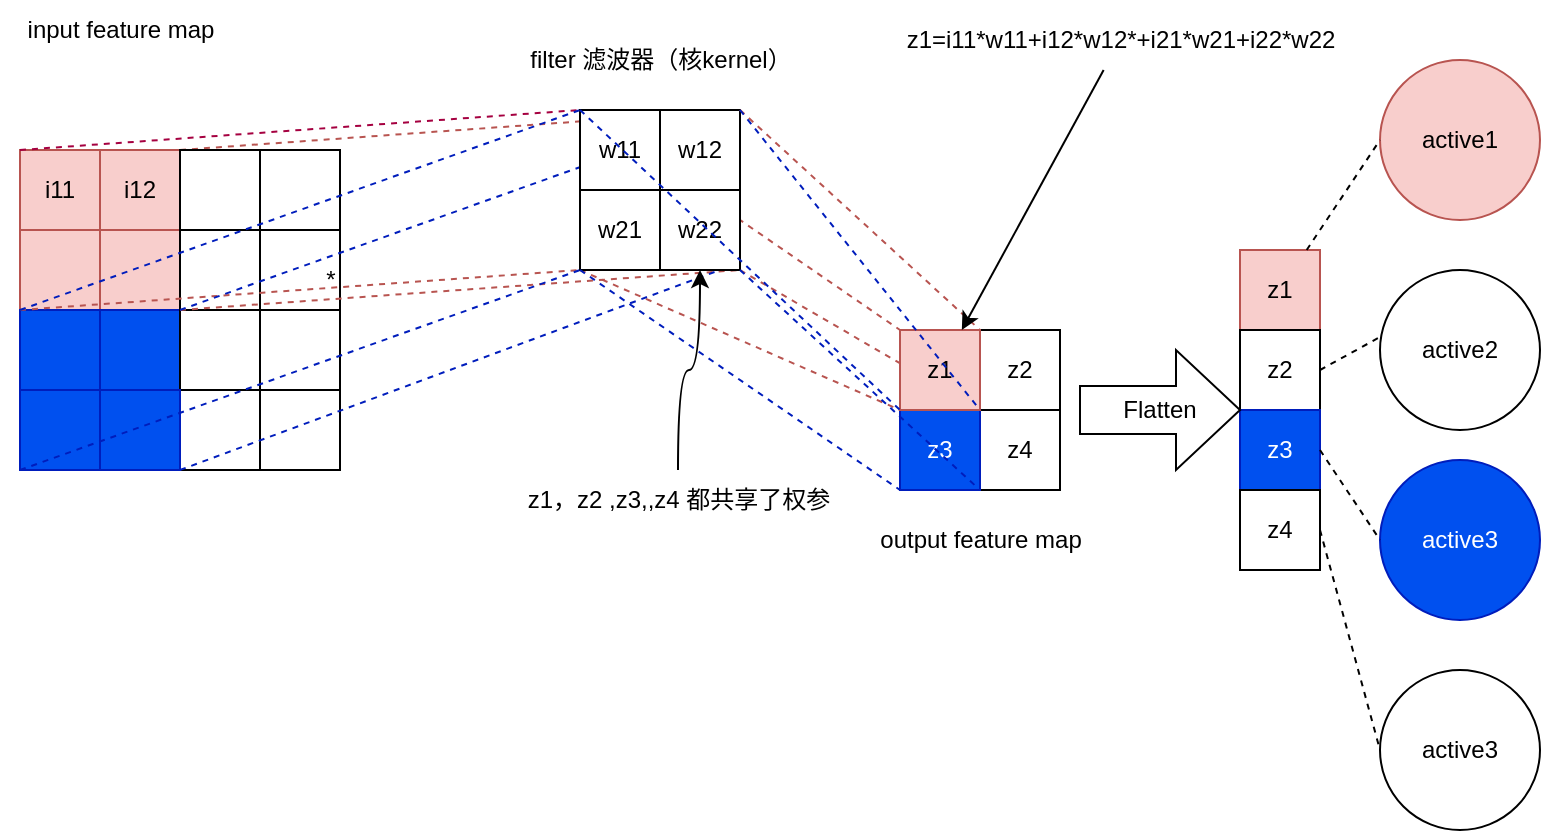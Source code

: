 <mxfile version="20.8.16" type="device"><diagram name="第 1 页" id="ESi0C5UM1Y0Hn6HbAmtl"><mxGraphModel dx="1709" dy="677" grid="1" gridSize="10" guides="1" tooltips="1" connect="1" arrows="1" fold="1" page="1" pageScale="1" pageWidth="827" pageHeight="1169" math="0" shadow="0"><root><mxCell id="0"/><mxCell id="1" parent="0"/><mxCell id="g1OpwgBGd1bdojbzc-1c-32" value="" style="whiteSpace=wrap;html=1;aspect=fixed;" parent="1" vertex="1"><mxGeometry x="120" y="140" width="40" height="40" as="geometry"/></mxCell><mxCell id="g1OpwgBGd1bdojbzc-1c-23" value="" style="whiteSpace=wrap;html=1;aspect=fixed;" parent="1" vertex="1"><mxGeometry x="120" y="100" width="40" height="40" as="geometry"/></mxCell><mxCell id="HsOhVUYvMCTITtA632Cp-1" value="i11" style="whiteSpace=wrap;html=1;aspect=fixed;fillColor=#f8cecc;strokeColor=#b85450;" parent="1" vertex="1"><mxGeometry y="100" width="40" height="40" as="geometry"/></mxCell><mxCell id="HsOhVUYvMCTITtA632Cp-2" value="i12" style="whiteSpace=wrap;html=1;aspect=fixed;fillColor=#f8cecc;strokeColor=#b85450;" parent="1" vertex="1"><mxGeometry x="40" y="100" width="40" height="40" as="geometry"/></mxCell><mxCell id="HsOhVUYvMCTITtA632Cp-3" value="" style="whiteSpace=wrap;html=1;aspect=fixed;" parent="1" vertex="1"><mxGeometry x="80" y="100" width="40" height="40" as="geometry"/></mxCell><mxCell id="HsOhVUYvMCTITtA632Cp-4" value="" style="whiteSpace=wrap;html=1;aspect=fixed;fillColor=#f8cecc;strokeColor=#b85450;" parent="1" vertex="1"><mxGeometry y="140" width="40" height="40" as="geometry"/></mxCell><mxCell id="HsOhVUYvMCTITtA632Cp-5" value="" style="whiteSpace=wrap;html=1;aspect=fixed;fillColor=#f8cecc;strokeColor=#b85450;" parent="1" vertex="1"><mxGeometry x="40" y="140" width="40" height="40" as="geometry"/></mxCell><mxCell id="HsOhVUYvMCTITtA632Cp-6" value="" style="whiteSpace=wrap;html=1;aspect=fixed;" parent="1" vertex="1"><mxGeometry x="80" y="140" width="40" height="40" as="geometry"/></mxCell><mxCell id="HsOhVUYvMCTITtA632Cp-7" value="" style="whiteSpace=wrap;html=1;aspect=fixed;fillColor=#0050ef;fontColor=#ffffff;strokeColor=#001DBC;" parent="1" vertex="1"><mxGeometry y="180" width="40" height="40" as="geometry"/></mxCell><mxCell id="HsOhVUYvMCTITtA632Cp-8" value="" style="whiteSpace=wrap;html=1;aspect=fixed;fillColor=#0050ef;fontColor=#ffffff;strokeColor=#001DBC;" parent="1" vertex="1"><mxGeometry x="40" y="180" width="40" height="40" as="geometry"/></mxCell><mxCell id="HsOhVUYvMCTITtA632Cp-9" value="" style="whiteSpace=wrap;html=1;aspect=fixed;" parent="1" vertex="1"><mxGeometry x="80" y="180" width="40" height="40" as="geometry"/></mxCell><mxCell id="HsOhVUYvMCTITtA632Cp-14" value="*" style="text;html=1;align=center;verticalAlign=middle;resizable=0;points=[];autosize=1;strokeColor=none;fillColor=none;" parent="1" vertex="1"><mxGeometry x="140" y="150" width="30" height="30" as="geometry"/></mxCell><mxCell id="M4mOl05XOW0L6CgOTK91-1" value="active1" style="ellipse;whiteSpace=wrap;html=1;aspect=fixed;fillColor=#f8cecc;strokeColor=#b85450;" parent="1" vertex="1"><mxGeometry x="680" y="55" width="80" height="80" as="geometry"/></mxCell><mxCell id="M4mOl05XOW0L6CgOTK91-2" value="active2" style="ellipse;whiteSpace=wrap;html=1;aspect=fixed;" parent="1" vertex="1"><mxGeometry x="680" y="160" width="80" height="80" as="geometry"/></mxCell><mxCell id="M4mOl05XOW0L6CgOTK91-3" value="active3" style="ellipse;whiteSpace=wrap;html=1;aspect=fixed;fillColor=#0050ef;fontColor=#ffffff;strokeColor=#001DBC;" parent="1" vertex="1"><mxGeometry x="680" y="255" width="80" height="80" as="geometry"/></mxCell><mxCell id="M4mOl05XOW0L6CgOTK91-4" value="z1" style="whiteSpace=wrap;html=1;aspect=fixed;fillColor=#f8cecc;strokeColor=#b85450;" parent="1" vertex="1"><mxGeometry x="610" y="150" width="40" height="40" as="geometry"/></mxCell><mxCell id="M4mOl05XOW0L6CgOTK91-5" value="z2" style="whiteSpace=wrap;html=1;aspect=fixed;" parent="1" vertex="1"><mxGeometry x="610" y="190" width="40" height="40" as="geometry"/></mxCell><mxCell id="M4mOl05XOW0L6CgOTK91-7" value="z3" style="whiteSpace=wrap;html=1;aspect=fixed;fillColor=#0050ef;fontColor=#ffffff;strokeColor=#001DBC;" parent="1" vertex="1"><mxGeometry x="610" y="230" width="40" height="40" as="geometry"/></mxCell><mxCell id="M4mOl05XOW0L6CgOTK91-8" value="z4" style="whiteSpace=wrap;html=1;aspect=fixed;" parent="1" vertex="1"><mxGeometry x="610" y="270" width="40" height="40" as="geometry"/></mxCell><mxCell id="g1OpwgBGd1bdojbzc-1c-1" value="" style="endArrow=none;html=1;rounded=0;exitX=0;exitY=0;exitDx=0;exitDy=0;entryX=0;entryY=0;entryDx=0;entryDy=0;dashed=1;fillColor=#d80073;strokeColor=#A50040;" parent="1" source="HsOhVUYvMCTITtA632Cp-1" target="HsOhVUYvMCTITtA632Cp-10" edge="1"><mxGeometry width="50" height="50" relative="1" as="geometry"><mxPoint x="390" y="370" as="sourcePoint"/><mxPoint x="440" y="320" as="targetPoint"/></mxGeometry></mxCell><mxCell id="g1OpwgBGd1bdojbzc-1c-3" value="" style="endArrow=none;html=1;rounded=0;entryX=1;entryY=0;entryDx=0;entryDy=0;dashed=1;startArrow=none;fillColor=#f8cecc;strokeColor=#b85450;" parent="1" target="HsOhVUYvMCTITtA632Cp-12" edge="1"><mxGeometry width="50" height="50" relative="1" as="geometry"><mxPoint x="80" y="100" as="sourcePoint"/><mxPoint x="280" y="210" as="targetPoint"/></mxGeometry></mxCell><mxCell id="g1OpwgBGd1bdojbzc-1c-6" value="" style="endArrow=none;html=1;rounded=0;entryX=0;entryY=0;entryDx=0;entryDy=0;dashed=1;exitX=0;exitY=0;exitDx=0;exitDy=0;fillColor=#f8cecc;strokeColor=#b85450;" parent="1" source="HsOhVUYvMCTITtA632Cp-10" target="HsOhVUYvMCTITtA632Cp-15" edge="1"><mxGeometry width="50" height="50" relative="1" as="geometry"><mxPoint x="360" y="130" as="sourcePoint"/><mxPoint x="490" y="200" as="targetPoint"/></mxGeometry></mxCell><mxCell id="g1OpwgBGd1bdojbzc-1c-7" value="" style="endArrow=none;html=1;rounded=0;entryX=0;entryY=1;entryDx=0;entryDy=0;dashed=1;fillColor=#f8cecc;strokeColor=#b85450;exitX=1;exitY=1;exitDx=0;exitDy=0;" parent="1" source="HsOhVUYvMCTITtA632Cp-13" target="HsOhVUYvMCTITtA632Cp-17" edge="1"><mxGeometry width="50" height="50" relative="1" as="geometry"><mxPoint x="350" y="200" as="sourcePoint"/><mxPoint x="500" y="210" as="targetPoint"/></mxGeometry></mxCell><mxCell id="g1OpwgBGd1bdojbzc-1c-8" value="" style="endArrow=none;html=1;rounded=0;dashed=1;exitX=0;exitY=1;exitDx=0;exitDy=0;fillColor=#f8cecc;strokeColor=#b85450;" parent="1" source="HsOhVUYvMCTITtA632Cp-11" edge="1"><mxGeometry width="50" height="50" relative="1" as="geometry"><mxPoint x="360" y="210" as="sourcePoint"/><mxPoint x="440" y="230" as="targetPoint"/></mxGeometry></mxCell><mxCell id="g1OpwgBGd1bdojbzc-1c-21" value="" style="endArrow=none;html=1;rounded=0;entryX=0;entryY=0.5;entryDx=0;entryDy=0;dashed=1;" parent="1" source="M4mOl05XOW0L6CgOTK91-4" target="M4mOl05XOW0L6CgOTK91-1" edge="1"><mxGeometry width="50" height="50" relative="1" as="geometry"><mxPoint x="660" y="160" as="sourcePoint"/><mxPoint x="540" y="210" as="targetPoint"/></mxGeometry></mxCell><mxCell id="g1OpwgBGd1bdojbzc-1c-22" value="" style="endArrow=none;html=1;rounded=0;entryX=0;entryY=0.419;entryDx=0;entryDy=0;dashed=1;exitX=1;exitY=0.5;exitDx=0;exitDy=0;entryPerimeter=0;" parent="1" source="M4mOl05XOW0L6CgOTK91-5" target="M4mOl05XOW0L6CgOTK91-2" edge="1"><mxGeometry width="50" height="50" relative="1" as="geometry"><mxPoint x="660" y="220" as="sourcePoint"/><mxPoint x="770" y="110" as="targetPoint"/></mxGeometry></mxCell><mxCell id="HsOhVUYvMCTITtA632Cp-18" value="z4" style="whiteSpace=wrap;html=1;aspect=fixed;" parent="1" vertex="1"><mxGeometry x="480" y="230" width="40" height="40" as="geometry"/></mxCell><mxCell id="HsOhVUYvMCTITtA632Cp-16" value="z3" style="whiteSpace=wrap;html=1;aspect=fixed;fillColor=#0050ef;fontColor=#ffffff;strokeColor=#001DBC;" parent="1" vertex="1"><mxGeometry x="440" y="230" width="40" height="40" as="geometry"/></mxCell><mxCell id="HsOhVUYvMCTITtA632Cp-17" value="z2" style="whiteSpace=wrap;html=1;aspect=fixed;" parent="1" vertex="1"><mxGeometry x="480" y="190" width="40" height="40" as="geometry"/></mxCell><mxCell id="HsOhVUYvMCTITtA632Cp-15" value="z1" style="whiteSpace=wrap;html=1;aspect=fixed;fillColor=#f8cecc;strokeColor=#b85450;" parent="1" vertex="1"><mxGeometry x="440" y="190" width="40" height="40" as="geometry"/></mxCell><mxCell id="g1OpwgBGd1bdojbzc-1c-26" value="" style="endArrow=none;html=1;rounded=0;entryX=1;entryY=0;entryDx=0;entryDy=0;dashed=1;" parent="1" target="g1OpwgBGd1bdojbzc-1c-23" edge="1"><mxGeometry width="50" height="50" relative="1" as="geometry"><mxPoint x="80" y="100" as="sourcePoint"/><mxPoint x="350" y="120" as="targetPoint"/></mxGeometry></mxCell><mxCell id="g1OpwgBGd1bdojbzc-1c-28" value="" style="whiteSpace=wrap;html=1;aspect=fixed;" parent="1" vertex="1"><mxGeometry x="80" y="220" width="40" height="40" as="geometry"/></mxCell><mxCell id="g1OpwgBGd1bdojbzc-1c-30" value="" style="whiteSpace=wrap;html=1;aspect=fixed;fillColor=#0050ef;fontColor=#ffffff;strokeColor=#001DBC;" parent="1" vertex="1"><mxGeometry x="40" y="220" width="40" height="40" as="geometry"/></mxCell><mxCell id="g1OpwgBGd1bdojbzc-1c-31" value="" style="whiteSpace=wrap;html=1;aspect=fixed;fillColor=#0050ef;fontColor=#ffffff;strokeColor=#001DBC;" parent="1" vertex="1"><mxGeometry y="220" width="40" height="40" as="geometry"/></mxCell><mxCell id="g1OpwgBGd1bdojbzc-1c-34" value="" style="whiteSpace=wrap;html=1;aspect=fixed;" parent="1" vertex="1"><mxGeometry x="120" y="220" width="40" height="40" as="geometry"/></mxCell><mxCell id="g1OpwgBGd1bdojbzc-1c-36" value="" style="whiteSpace=wrap;html=1;aspect=fixed;" parent="1" vertex="1"><mxGeometry x="120" y="180" width="40" height="40" as="geometry"/></mxCell><mxCell id="g1OpwgBGd1bdojbzc-1c-39" value="" style="endArrow=none;html=1;rounded=0;entryX=1;entryY=1;entryDx=0;entryDy=0;dashed=1;startArrow=none;exitX=0;exitY=1;exitDx=0;exitDy=0;fillColor=#f8cecc;strokeColor=#b85450;" parent="1" source="HsOhVUYvMCTITtA632Cp-6" target="HsOhVUYvMCTITtA632Cp-13" edge="1"><mxGeometry width="50" height="50" relative="1" as="geometry"><mxPoint x="90" y="110" as="sourcePoint"/><mxPoint x="360" y="130" as="targetPoint"/></mxGeometry></mxCell><mxCell id="g1OpwgBGd1bdojbzc-1c-40" value="" style="endArrow=none;html=1;rounded=0;dashed=1;startArrow=none;exitX=0;exitY=0;exitDx=0;exitDy=0;fillColor=#f8cecc;strokeColor=#b85450;entryX=0;entryY=1;entryDx=0;entryDy=0;" parent="1" source="HsOhVUYvMCTITtA632Cp-7" target="HsOhVUYvMCTITtA632Cp-11" edge="1"><mxGeometry width="50" height="50" relative="1" as="geometry"><mxPoint x="90" y="190" as="sourcePoint"/><mxPoint x="420" y="430" as="targetPoint"/></mxGeometry></mxCell><mxCell id="g1OpwgBGd1bdojbzc-1c-41" value="" style="endArrow=none;html=1;rounded=0;dashed=1;startArrow=none;fillColor=#0050ef;strokeColor=#001DBC;exitX=1;exitY=0;exitDx=0;exitDy=0;entryX=1;entryY=0;entryDx=0;entryDy=0;" parent="1" source="HsOhVUYvMCTITtA632Cp-8" target="HsOhVUYvMCTITtA632Cp-12" edge="1"><mxGeometry width="50" height="50" relative="1" as="geometry"><mxPoint x="10" y="180" as="sourcePoint"/><mxPoint x="270" y="200" as="targetPoint"/></mxGeometry></mxCell><mxCell id="g1OpwgBGd1bdojbzc-1c-42" value="" style="group" parent="1" vertex="1" connectable="0"><mxGeometry x="280" y="80" width="80" height="80" as="geometry"/></mxCell><mxCell id="HsOhVUYvMCTITtA632Cp-10" value="w11" style="whiteSpace=wrap;html=1;aspect=fixed;" parent="g1OpwgBGd1bdojbzc-1c-42" vertex="1"><mxGeometry width="40" height="40" as="geometry"/></mxCell><mxCell id="HsOhVUYvMCTITtA632Cp-12" value="w12" style="whiteSpace=wrap;html=1;aspect=fixed;" parent="g1OpwgBGd1bdojbzc-1c-42" vertex="1"><mxGeometry x="40" width="40" height="40" as="geometry"/></mxCell><mxCell id="g1OpwgBGd1bdojbzc-1c-5" value="" style="endArrow=none;html=1;rounded=0;entryX=0;entryY=0;entryDx=0;entryDy=0;dashed=1;exitX=1;exitY=0;exitDx=0;exitDy=0;fillColor=#f8cecc;strokeColor=#b85450;" parent="g1OpwgBGd1bdojbzc-1c-42" source="HsOhVUYvMCTITtA632Cp-12" target="HsOhVUYvMCTITtA632Cp-17" edge="1"><mxGeometry width="50" height="50" relative="1" as="geometry"><mxPoint x="70" as="sourcePoint"/><mxPoint x="270" y="20" as="targetPoint"/></mxGeometry></mxCell><mxCell id="HsOhVUYvMCTITtA632Cp-11" value="w21" style="whiteSpace=wrap;html=1;aspect=fixed;fillStyle=auto;gradientColor=none;" parent="g1OpwgBGd1bdojbzc-1c-42" vertex="1"><mxGeometry y="40" width="40" height="40" as="geometry"/></mxCell><mxCell id="HsOhVUYvMCTITtA632Cp-13" value="w22" style="whiteSpace=wrap;html=1;aspect=fixed;fillStyle=solid;" parent="g1OpwgBGd1bdojbzc-1c-42" vertex="1"><mxGeometry x="40" y="40" width="40" height="40" as="geometry"/></mxCell><mxCell id="g1OpwgBGd1bdojbzc-1c-45" value="" style="endArrow=none;html=1;rounded=0;dashed=1;startArrow=none;fillColor=#0050ef;strokeColor=#001DBC;exitX=0;exitY=0;exitDx=0;exitDy=0;entryX=0;entryY=0;entryDx=0;entryDy=0;" parent="1" source="HsOhVUYvMCTITtA632Cp-7" target="HsOhVUYvMCTITtA632Cp-10" edge="1"><mxGeometry width="50" height="50" relative="1" as="geometry"><mxPoint x="90" y="190" as="sourcePoint"/><mxPoint x="370" y="90" as="targetPoint"/></mxGeometry></mxCell><mxCell id="g1OpwgBGd1bdojbzc-1c-46" value="" style="endArrow=none;html=1;rounded=0;dashed=1;startArrow=none;fillColor=#0050ef;strokeColor=#001DBC;exitX=0;exitY=1;exitDx=0;exitDy=0;entryX=0.75;entryY=1;entryDx=0;entryDy=0;" parent="1" source="g1OpwgBGd1bdojbzc-1c-28" target="HsOhVUYvMCTITtA632Cp-13" edge="1"><mxGeometry width="50" height="50" relative="1" as="geometry"><mxPoint x="90" y="190" as="sourcePoint"/><mxPoint x="370" y="90" as="targetPoint"/></mxGeometry></mxCell><mxCell id="g1OpwgBGd1bdojbzc-1c-47" value="" style="endArrow=none;html=1;rounded=0;dashed=1;startArrow=none;fillColor=#0050ef;strokeColor=#001DBC;exitX=0;exitY=1;exitDx=0;exitDy=0;entryX=0;entryY=1;entryDx=0;entryDy=0;" parent="1" source="g1OpwgBGd1bdojbzc-1c-31" target="HsOhVUYvMCTITtA632Cp-11" edge="1"><mxGeometry width="50" height="50" relative="1" as="geometry"><mxPoint x="90" y="270" as="sourcePoint"/><mxPoint x="360" y="170" as="targetPoint"/></mxGeometry></mxCell><mxCell id="g1OpwgBGd1bdojbzc-1c-48" value="" style="endArrow=none;html=1;rounded=0;dashed=1;startArrow=none;fillColor=#0050ef;strokeColor=#001DBC;exitX=1;exitY=0;exitDx=0;exitDy=0;entryX=1;entryY=0;entryDx=0;entryDy=0;" parent="1" source="HsOhVUYvMCTITtA632Cp-12" target="HsOhVUYvMCTITtA632Cp-16" edge="1"><mxGeometry width="50" height="50" relative="1" as="geometry"><mxPoint x="90" y="270" as="sourcePoint"/><mxPoint x="360" y="170" as="targetPoint"/></mxGeometry></mxCell><mxCell id="g1OpwgBGd1bdojbzc-1c-49" value="" style="endArrow=none;html=1;rounded=0;dashed=1;startArrow=none;fillColor=#0050ef;strokeColor=#001DBC;exitX=0;exitY=0;exitDx=0;exitDy=0;entryX=0;entryY=1;entryDx=0;entryDy=0;" parent="1" source="HsOhVUYvMCTITtA632Cp-10" target="HsOhVUYvMCTITtA632Cp-15" edge="1"><mxGeometry width="50" height="50" relative="1" as="geometry"><mxPoint x="370" y="90" as="sourcePoint"/><mxPoint x="490" y="240" as="targetPoint"/></mxGeometry></mxCell><mxCell id="g1OpwgBGd1bdojbzc-1c-50" value="" style="endArrow=none;html=1;rounded=0;dashed=1;startArrow=none;fillColor=#0050ef;strokeColor=#001DBC;exitX=0;exitY=1;exitDx=0;exitDy=0;entryX=0;entryY=1;entryDx=0;entryDy=0;" parent="1" source="HsOhVUYvMCTITtA632Cp-11" target="HsOhVUYvMCTITtA632Cp-16" edge="1"><mxGeometry width="50" height="50" relative="1" as="geometry"><mxPoint x="290" y="90" as="sourcePoint"/><mxPoint x="450" y="240" as="targetPoint"/></mxGeometry></mxCell><mxCell id="g1OpwgBGd1bdojbzc-1c-53" value="" style="endArrow=none;html=1;rounded=0;dashed=1;startArrow=none;fillColor=#0050ef;strokeColor=#001DBC;entryX=1;entryY=1;entryDx=0;entryDy=0;" parent="1" target="HsOhVUYvMCTITtA632Cp-16" edge="1"><mxGeometry width="50" height="50" relative="1" as="geometry"><mxPoint x="360" y="160" as="sourcePoint"/><mxPoint x="450" y="320" as="targetPoint"/></mxGeometry></mxCell><mxCell id="g1OpwgBGd1bdojbzc-1c-54" value="Flatten" style="shape=singleArrow;whiteSpace=wrap;html=1;arrowWidth=0.4;arrowSize=0.4;fillStyle=auto;" parent="1" vertex="1"><mxGeometry x="530" y="200" width="80" height="60" as="geometry"/></mxCell><mxCell id="g1OpwgBGd1bdojbzc-1c-55" value="" style="endArrow=none;html=1;rounded=0;entryX=0;entryY=0.5;entryDx=0;entryDy=0;dashed=1;exitX=1;exitY=0.5;exitDx=0;exitDy=0;" parent="1" source="M4mOl05XOW0L6CgOTK91-7" target="M4mOl05XOW0L6CgOTK91-3" edge="1"><mxGeometry width="50" height="50" relative="1" as="geometry"><mxPoint x="660" y="220" as="sourcePoint"/><mxPoint x="770" y="213.52" as="targetPoint"/></mxGeometry></mxCell><mxCell id="g1OpwgBGd1bdojbzc-1c-56" value="active3" style="ellipse;whiteSpace=wrap;html=1;aspect=fixed;" parent="1" vertex="1"><mxGeometry x="680" y="360" width="80" height="80" as="geometry"/></mxCell><mxCell id="g1OpwgBGd1bdojbzc-1c-57" value="" style="endArrow=none;html=1;rounded=0;entryX=0;entryY=0.5;entryDx=0;entryDy=0;dashed=1;exitX=1;exitY=0.5;exitDx=0;exitDy=0;" parent="1" source="M4mOl05XOW0L6CgOTK91-8" target="g1OpwgBGd1bdojbzc-1c-56" edge="1"><mxGeometry width="50" height="50" relative="1" as="geometry"><mxPoint x="660" y="260" as="sourcePoint"/><mxPoint x="770" y="330" as="targetPoint"/></mxGeometry></mxCell><mxCell id="W4dwCZ2rMm_hHbxSnboV-1" value="filter 滤波器（核kernel）" style="text;html=1;align=center;verticalAlign=middle;resizable=0;points=[];autosize=1;strokeColor=none;fillColor=none;" vertex="1" parent="1"><mxGeometry x="245" y="40" width="150" height="30" as="geometry"/></mxCell><mxCell id="W4dwCZ2rMm_hHbxSnboV-2" value="z1=i11*w11+i12*w12*+i21*w21+i22*w22" style="text;html=1;align=center;verticalAlign=middle;resizable=0;points=[];autosize=1;strokeColor=none;fillColor=none;" vertex="1" parent="1"><mxGeometry x="430" y="30" width="240" height="30" as="geometry"/></mxCell><mxCell id="W4dwCZ2rMm_hHbxSnboV-3" value="input feature map" style="text;html=1;align=center;verticalAlign=middle;resizable=0;points=[];autosize=1;strokeColor=none;fillColor=none;" vertex="1" parent="1"><mxGeometry x="-10" y="25" width="120" height="30" as="geometry"/></mxCell><mxCell id="W4dwCZ2rMm_hHbxSnboV-5" value="" style="endArrow=classic;html=1;rounded=0;" edge="1" parent="1" source="W4dwCZ2rMm_hHbxSnboV-2" target="HsOhVUYvMCTITtA632Cp-15"><mxGeometry width="50" height="50" relative="1" as="geometry"><mxPoint x="420" y="370" as="sourcePoint"/><mxPoint x="470" y="320" as="targetPoint"/></mxGeometry></mxCell><mxCell id="W4dwCZ2rMm_hHbxSnboV-6" value="output feature map" style="text;html=1;align=center;verticalAlign=middle;resizable=0;points=[];autosize=1;strokeColor=none;fillColor=none;" vertex="1" parent="1"><mxGeometry x="420" y="280" width="120" height="30" as="geometry"/></mxCell><mxCell id="W4dwCZ2rMm_hHbxSnboV-8" value="" style="edgeStyle=orthogonalEdgeStyle;rounded=0;orthogonalLoop=1;jettySize=auto;html=1;elbow=vertical;curved=1;" edge="1" parent="1" source="W4dwCZ2rMm_hHbxSnboV-7" target="HsOhVUYvMCTITtA632Cp-13"><mxGeometry relative="1" as="geometry"/></mxCell><mxCell id="W4dwCZ2rMm_hHbxSnboV-7" value="z1，z2 ,z3,,z4 都共享了权参" style="text;html=1;align=center;verticalAlign=middle;resizable=0;points=[];autosize=1;strokeColor=none;fillColor=none;" vertex="1" parent="1"><mxGeometry x="244" y="260" width="170" height="30" as="geometry"/></mxCell></root></mxGraphModel></diagram></mxfile>